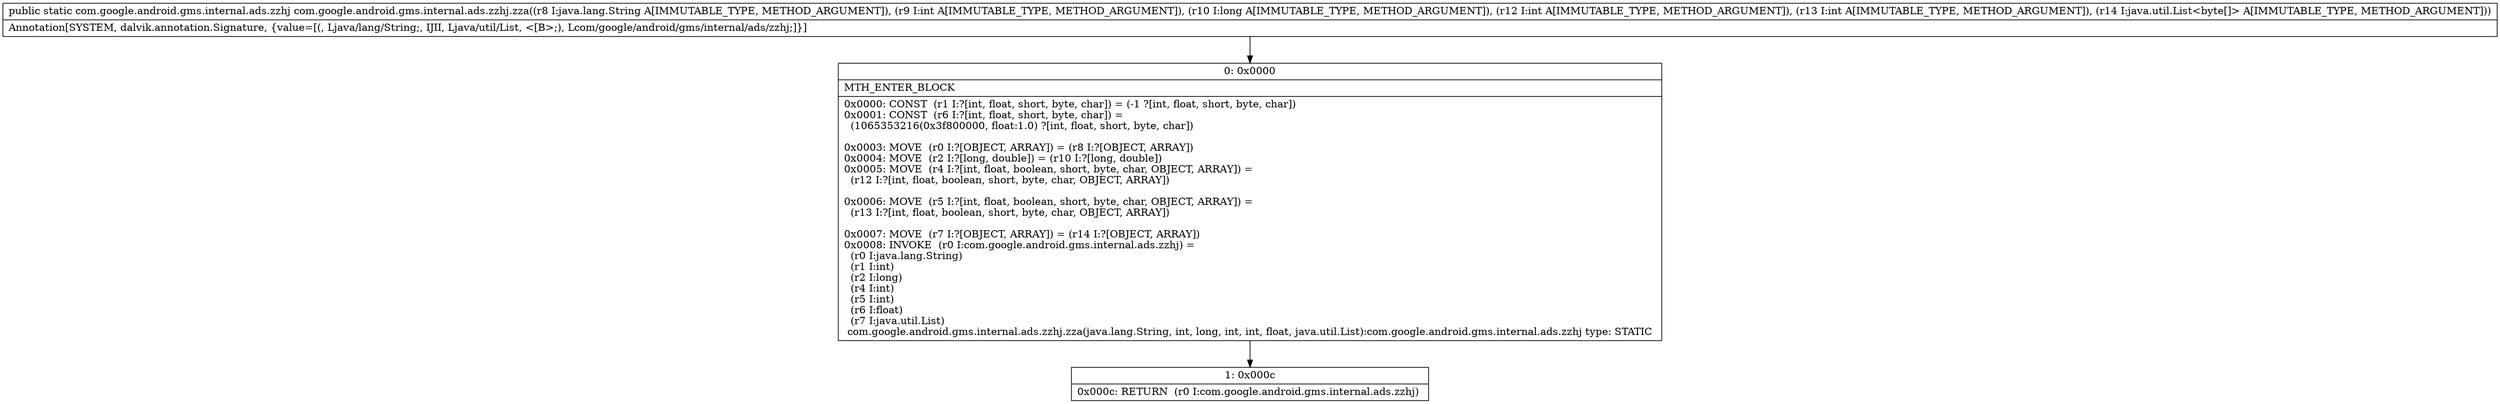 digraph "CFG forcom.google.android.gms.internal.ads.zzhj.zza(Ljava\/lang\/String;IJIILjava\/util\/List;)Lcom\/google\/android\/gms\/internal\/ads\/zzhj;" {
Node_0 [shape=record,label="{0\:\ 0x0000|MTH_ENTER_BLOCK\l|0x0000: CONST  (r1 I:?[int, float, short, byte, char]) = (\-1 ?[int, float, short, byte, char]) \l0x0001: CONST  (r6 I:?[int, float, short, byte, char]) = \l  (1065353216(0x3f800000, float:1.0) ?[int, float, short, byte, char])\l \l0x0003: MOVE  (r0 I:?[OBJECT, ARRAY]) = (r8 I:?[OBJECT, ARRAY]) \l0x0004: MOVE  (r2 I:?[long, double]) = (r10 I:?[long, double]) \l0x0005: MOVE  (r4 I:?[int, float, boolean, short, byte, char, OBJECT, ARRAY]) = \l  (r12 I:?[int, float, boolean, short, byte, char, OBJECT, ARRAY])\l \l0x0006: MOVE  (r5 I:?[int, float, boolean, short, byte, char, OBJECT, ARRAY]) = \l  (r13 I:?[int, float, boolean, short, byte, char, OBJECT, ARRAY])\l \l0x0007: MOVE  (r7 I:?[OBJECT, ARRAY]) = (r14 I:?[OBJECT, ARRAY]) \l0x0008: INVOKE  (r0 I:com.google.android.gms.internal.ads.zzhj) = \l  (r0 I:java.lang.String)\l  (r1 I:int)\l  (r2 I:long)\l  (r4 I:int)\l  (r5 I:int)\l  (r6 I:float)\l  (r7 I:java.util.List)\l com.google.android.gms.internal.ads.zzhj.zza(java.lang.String, int, long, int, int, float, java.util.List):com.google.android.gms.internal.ads.zzhj type: STATIC \l}"];
Node_1 [shape=record,label="{1\:\ 0x000c|0x000c: RETURN  (r0 I:com.google.android.gms.internal.ads.zzhj) \l}"];
MethodNode[shape=record,label="{public static com.google.android.gms.internal.ads.zzhj com.google.android.gms.internal.ads.zzhj.zza((r8 I:java.lang.String A[IMMUTABLE_TYPE, METHOD_ARGUMENT]), (r9 I:int A[IMMUTABLE_TYPE, METHOD_ARGUMENT]), (r10 I:long A[IMMUTABLE_TYPE, METHOD_ARGUMENT]), (r12 I:int A[IMMUTABLE_TYPE, METHOD_ARGUMENT]), (r13 I:int A[IMMUTABLE_TYPE, METHOD_ARGUMENT]), (r14 I:java.util.List\<byte[]\> A[IMMUTABLE_TYPE, METHOD_ARGUMENT]))  | Annotation[SYSTEM, dalvik.annotation.Signature, \{value=[(, Ljava\/lang\/String;, IJII, Ljava\/util\/List, \<[B\>;), Lcom\/google\/android\/gms\/internal\/ads\/zzhj;]\}]\l}"];
MethodNode -> Node_0;
Node_0 -> Node_1;
}

